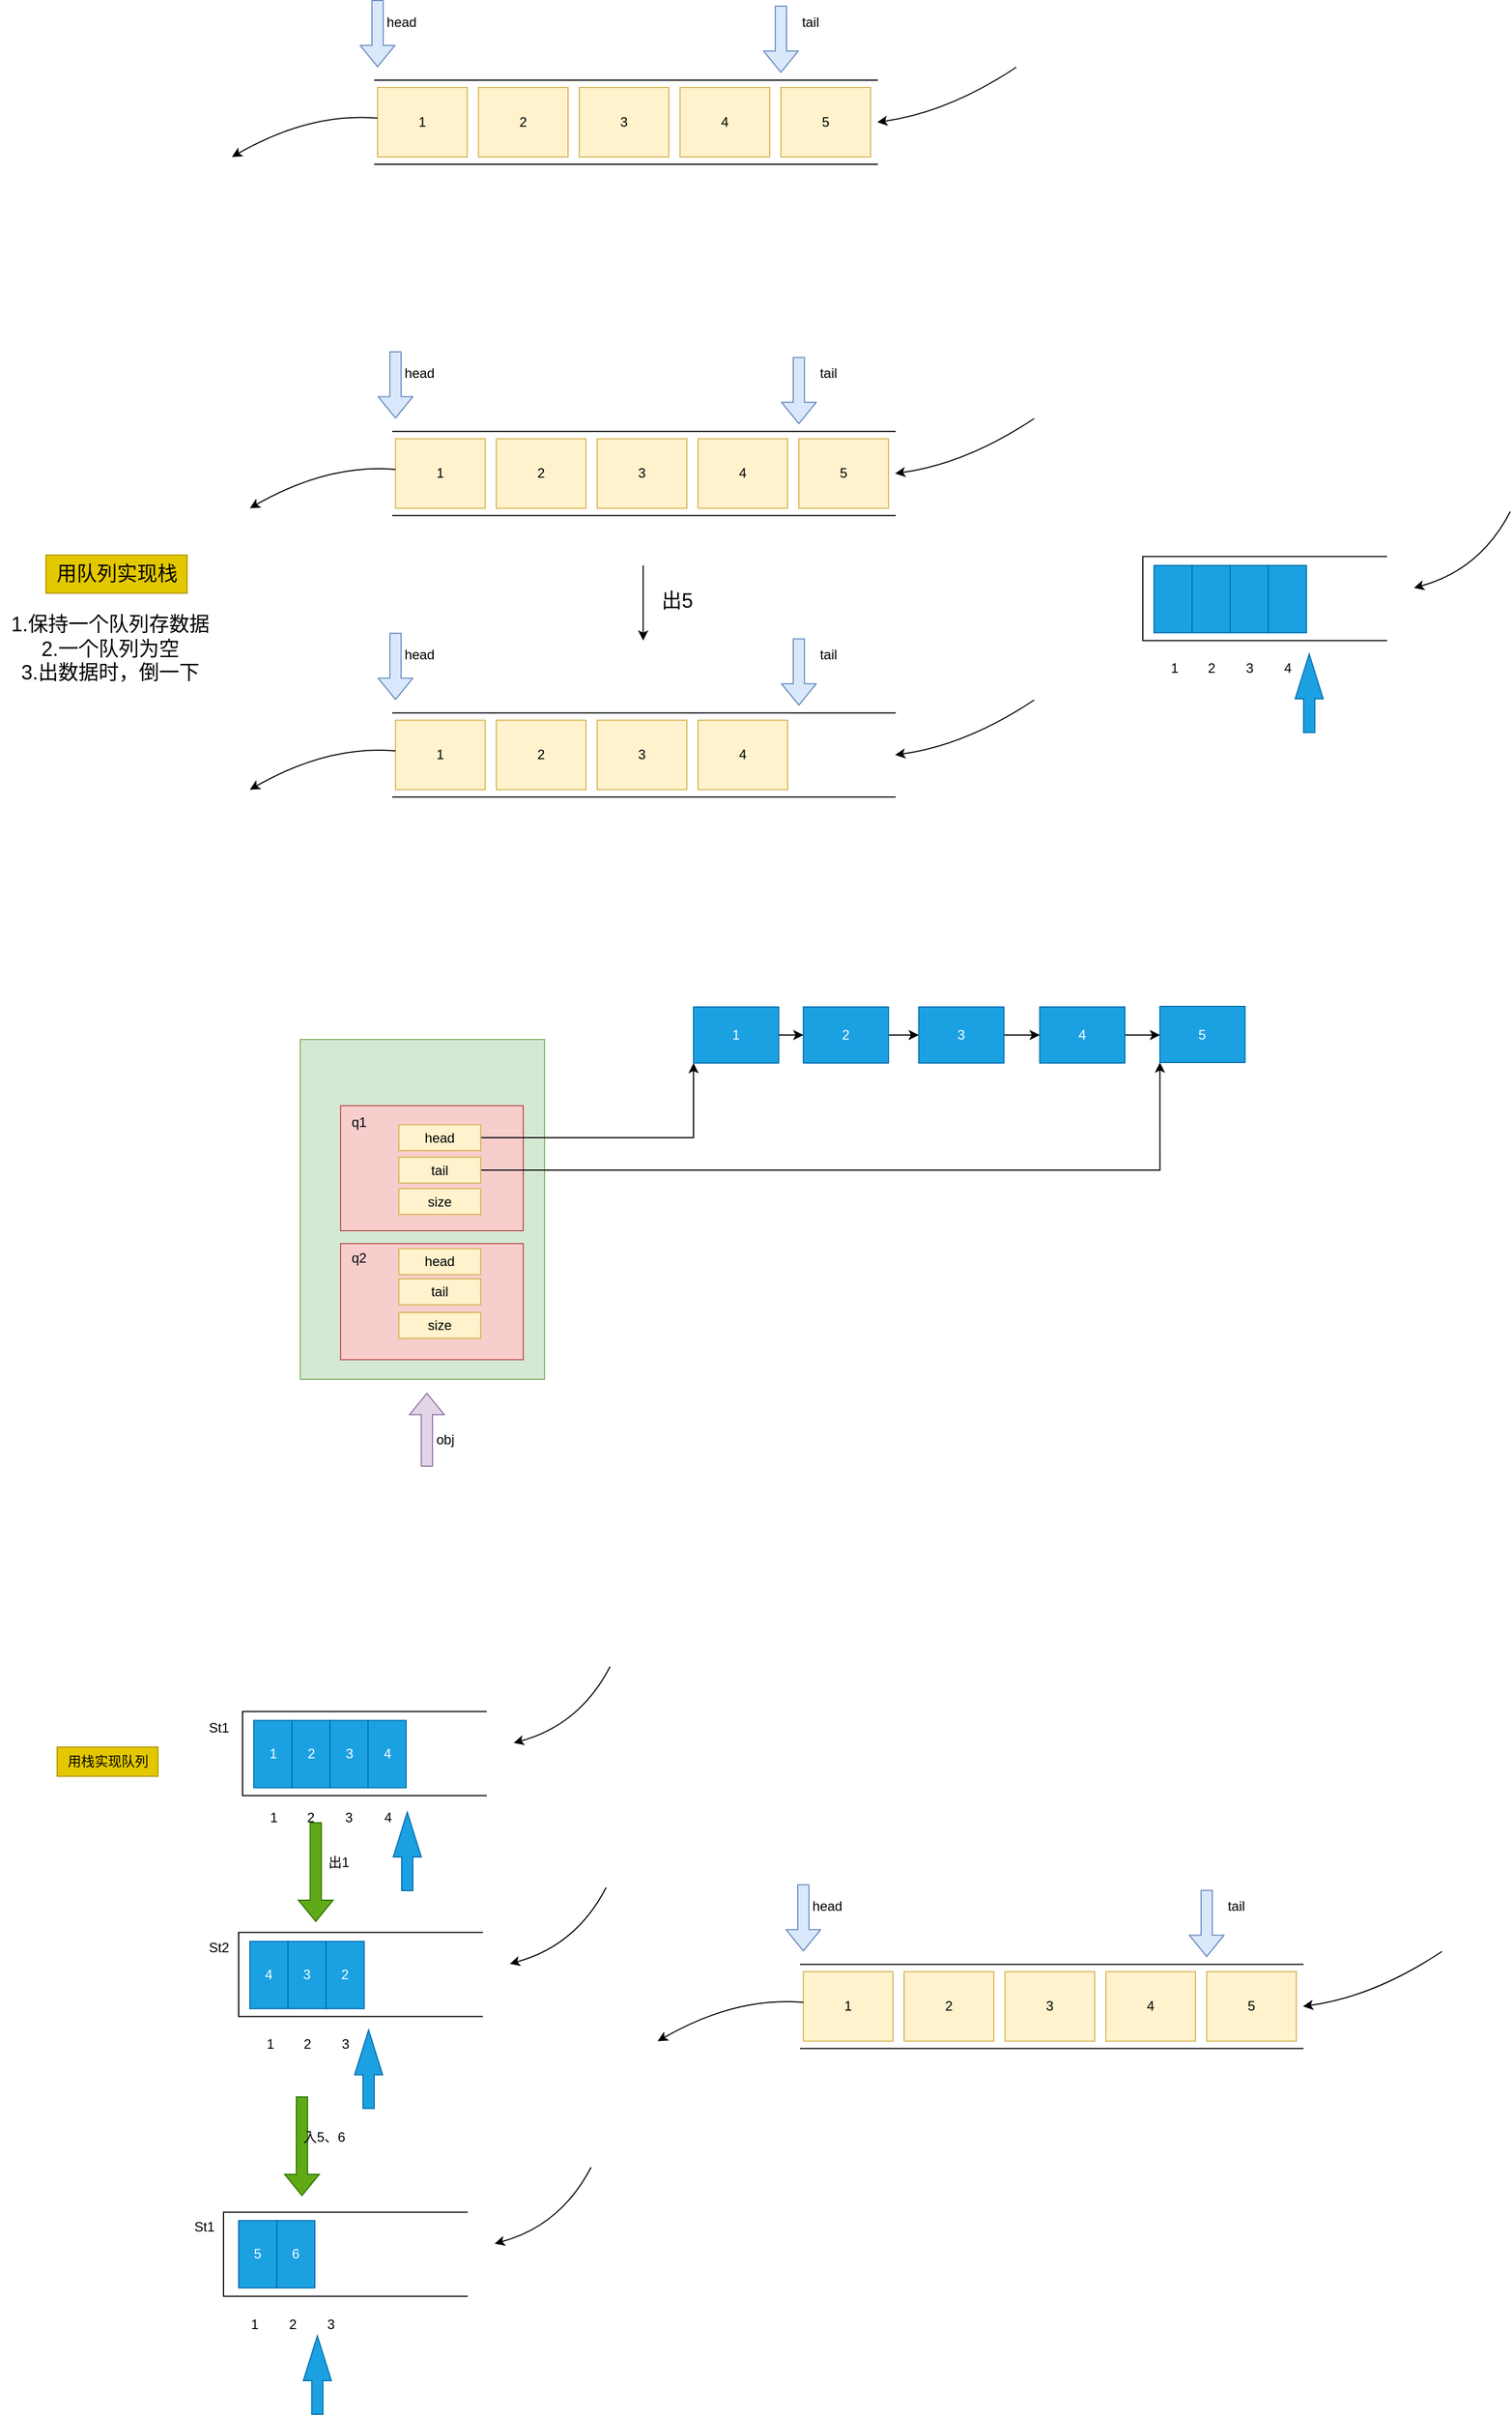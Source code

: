 <mxfile version="20.8.16" type="device"><diagram name="第 1 页" id="k7tfCz669HOQP3L-zfQ9"><mxGraphModel dx="1778" dy="813" grid="0" gridSize="10" guides="1" tooltips="1" connect="1" arrows="1" fold="1" page="0" pageScale="1" pageWidth="827" pageHeight="1169" math="0" shadow="0"><root><mxCell id="0"/><mxCell id="1" parent="0"/><mxCell id="XU89oO-0lHEKI0sncmho-1" value="" style="shape=partialRectangle;whiteSpace=wrap;html=1;bottom=0;top=0;fillColor=none;rotation=90;" parent="1" vertex="1"><mxGeometry x="374.25" y="-45.25" width="75" height="448.5" as="geometry"/></mxCell><mxCell id="XU89oO-0lHEKI0sncmho-3" value="1" style="rounded=0;whiteSpace=wrap;html=1;fillColor=#fff2cc;strokeColor=#d6b656;" parent="1" vertex="1"><mxGeometry x="190" y="148" width="80" height="62" as="geometry"/></mxCell><mxCell id="XU89oO-0lHEKI0sncmho-4" value="2" style="rounded=0;whiteSpace=wrap;html=1;fillColor=#fff2cc;strokeColor=#d6b656;" parent="1" vertex="1"><mxGeometry x="280" y="148" width="80" height="62" as="geometry"/></mxCell><mxCell id="XU89oO-0lHEKI0sncmho-5" value="3" style="rounded=0;whiteSpace=wrap;html=1;fillColor=#fff2cc;strokeColor=#d6b656;" parent="1" vertex="1"><mxGeometry x="370" y="148" width="80" height="62" as="geometry"/></mxCell><mxCell id="XU89oO-0lHEKI0sncmho-6" value="4" style="rounded=0;whiteSpace=wrap;html=1;fillColor=#fff2cc;strokeColor=#d6b656;" parent="1" vertex="1"><mxGeometry x="460" y="148" width="80" height="62" as="geometry"/></mxCell><mxCell id="XU89oO-0lHEKI0sncmho-7" value="5" style="rounded=0;whiteSpace=wrap;html=1;fillColor=#fff2cc;strokeColor=#d6b656;" parent="1" vertex="1"><mxGeometry x="550" y="148" width="80" height="62" as="geometry"/></mxCell><mxCell id="XU89oO-0lHEKI0sncmho-10" value="" style="endArrow=classic;html=1;curved=1;" parent="1" source="XU89oO-0lHEKI0sncmho-3" edge="1"><mxGeometry width="50" height="50" relative="1" as="geometry"><mxPoint x="130" y="190" as="sourcePoint"/><mxPoint x="60" y="210" as="targetPoint"/><Array as="points"><mxPoint x="130" y="170"/></Array></mxGeometry></mxCell><mxCell id="XU89oO-0lHEKI0sncmho-11" value="" style="shape=flexArrow;endArrow=classic;html=1;curved=1;fillColor=#dae8fc;strokeColor=#6c8ebf;" parent="1" edge="1"><mxGeometry width="50" height="50" relative="1" as="geometry"><mxPoint x="190" y="70" as="sourcePoint"/><mxPoint x="190" y="130" as="targetPoint"/></mxGeometry></mxCell><mxCell id="XU89oO-0lHEKI0sncmho-12" value="" style="shape=flexArrow;endArrow=classic;html=1;curved=1;fillColor=#dae8fc;strokeColor=#6c8ebf;" parent="1" edge="1"><mxGeometry width="50" height="50" relative="1" as="geometry"><mxPoint x="550" y="75" as="sourcePoint"/><mxPoint x="550" y="135" as="targetPoint"/></mxGeometry></mxCell><mxCell id="XU89oO-0lHEKI0sncmho-13" value="head" style="text;html=1;align=center;verticalAlign=middle;resizable=0;points=[];autosize=1;strokeColor=none;fillColor=none;" parent="1" vertex="1"><mxGeometry x="188" y="77" width="45" height="26" as="geometry"/></mxCell><mxCell id="XU89oO-0lHEKI0sncmho-14" value="tail" style="text;html=1;align=center;verticalAlign=middle;resizable=0;points=[];autosize=1;strokeColor=none;fillColor=none;" parent="1" vertex="1"><mxGeometry x="559" y="77" width="33" height="26" as="geometry"/></mxCell><mxCell id="XU89oO-0lHEKI0sncmho-16" value="" style="endArrow=classic;html=1;curved=1;entryX=0.5;entryY=0;entryDx=0;entryDy=0;" parent="1" target="XU89oO-0lHEKI0sncmho-1" edge="1"><mxGeometry width="50" height="50" relative="1" as="geometry"><mxPoint x="760" y="130" as="sourcePoint"/><mxPoint x="710" y="170" as="targetPoint"/><Array as="points"><mxPoint x="700" y="170"/></Array></mxGeometry></mxCell><mxCell id="3zBkHkiI-S_Z5nHqrNGC-1" value="用队列实现栈" style="text;html=1;align=center;verticalAlign=middle;resizable=0;points=[];autosize=1;strokeColor=#B09500;fillColor=#e3c800;fontSize=18;fontColor=#000000;" parent="1" vertex="1"><mxGeometry x="-106" y="565" width="126" height="34" as="geometry"/></mxCell><mxCell id="3zBkHkiI-S_Z5nHqrNGC-13" value="" style="shape=partialRectangle;whiteSpace=wrap;html=1;bottom=0;top=0;fillColor=none;rotation=90;" parent="1" vertex="1"><mxGeometry x="390.25" y="519" width="75" height="448.5" as="geometry"/></mxCell><mxCell id="3zBkHkiI-S_Z5nHqrNGC-14" value="1" style="rounded=0;whiteSpace=wrap;html=1;fillColor=#fff2cc;strokeColor=#d6b656;" parent="1" vertex="1"><mxGeometry x="206" y="712.25" width="80" height="62" as="geometry"/></mxCell><mxCell id="3zBkHkiI-S_Z5nHqrNGC-15" value="2" style="rounded=0;whiteSpace=wrap;html=1;fillColor=#fff2cc;strokeColor=#d6b656;" parent="1" vertex="1"><mxGeometry x="296" y="712.25" width="80" height="62" as="geometry"/></mxCell><mxCell id="3zBkHkiI-S_Z5nHqrNGC-16" value="3" style="rounded=0;whiteSpace=wrap;html=1;fillColor=#fff2cc;strokeColor=#d6b656;" parent="1" vertex="1"><mxGeometry x="386" y="712.25" width="80" height="62" as="geometry"/></mxCell><mxCell id="3zBkHkiI-S_Z5nHqrNGC-17" value="4" style="rounded=0;whiteSpace=wrap;html=1;fillColor=#fff2cc;strokeColor=#d6b656;" parent="1" vertex="1"><mxGeometry x="476" y="712.25" width="80" height="62" as="geometry"/></mxCell><mxCell id="3zBkHkiI-S_Z5nHqrNGC-19" value="" style="endArrow=classic;html=1;curved=1;" parent="1" source="3zBkHkiI-S_Z5nHqrNGC-14" edge="1"><mxGeometry width="50" height="50" relative="1" as="geometry"><mxPoint x="146" y="754.25" as="sourcePoint"/><mxPoint x="76" y="774.25" as="targetPoint"/><Array as="points"><mxPoint x="146" y="734.25"/></Array></mxGeometry></mxCell><mxCell id="3zBkHkiI-S_Z5nHqrNGC-20" value="" style="shape=flexArrow;endArrow=classic;html=1;curved=1;fillColor=#dae8fc;strokeColor=#6c8ebf;" parent="1" edge="1"><mxGeometry width="50" height="50" relative="1" as="geometry"><mxPoint x="206" y="634.25" as="sourcePoint"/><mxPoint x="206" y="694.25" as="targetPoint"/></mxGeometry></mxCell><mxCell id="3zBkHkiI-S_Z5nHqrNGC-21" value="" style="shape=flexArrow;endArrow=classic;html=1;curved=1;fillColor=#dae8fc;strokeColor=#6c8ebf;" parent="1" edge="1"><mxGeometry width="50" height="50" relative="1" as="geometry"><mxPoint x="566" y="639.25" as="sourcePoint"/><mxPoint x="566" y="699.25" as="targetPoint"/></mxGeometry></mxCell><mxCell id="3zBkHkiI-S_Z5nHqrNGC-22" value="head" style="text;html=1;align=center;verticalAlign=middle;resizable=0;points=[];autosize=1;strokeColor=none;fillColor=none;" parent="1" vertex="1"><mxGeometry x="204" y="641.25" width="45" height="26" as="geometry"/></mxCell><mxCell id="3zBkHkiI-S_Z5nHqrNGC-23" value="tail" style="text;html=1;align=center;verticalAlign=middle;resizable=0;points=[];autosize=1;strokeColor=none;fillColor=none;" parent="1" vertex="1"><mxGeometry x="575" y="641.25" width="33" height="26" as="geometry"/></mxCell><mxCell id="3zBkHkiI-S_Z5nHqrNGC-24" value="" style="endArrow=classic;html=1;curved=1;entryX=0.5;entryY=0;entryDx=0;entryDy=0;" parent="1" target="3zBkHkiI-S_Z5nHqrNGC-13" edge="1"><mxGeometry width="50" height="50" relative="1" as="geometry"><mxPoint x="776" y="694.25" as="sourcePoint"/><mxPoint x="726" y="734.25" as="targetPoint"/><Array as="points"><mxPoint x="716" y="734.25"/></Array></mxGeometry></mxCell><mxCell id="3zBkHkiI-S_Z5nHqrNGC-25" value="" style="shape=partialRectangle;whiteSpace=wrap;html=1;bottom=0;top=0;fillColor=none;rotation=90;" parent="1" vertex="1"><mxGeometry x="390.25" y="268" width="75" height="448.5" as="geometry"/></mxCell><mxCell id="3zBkHkiI-S_Z5nHqrNGC-26" value="1" style="rounded=0;whiteSpace=wrap;html=1;fillColor=#fff2cc;strokeColor=#d6b656;" parent="1" vertex="1"><mxGeometry x="206" y="461.25" width="80" height="62" as="geometry"/></mxCell><mxCell id="3zBkHkiI-S_Z5nHqrNGC-27" value="2" style="rounded=0;whiteSpace=wrap;html=1;fillColor=#fff2cc;strokeColor=#d6b656;" parent="1" vertex="1"><mxGeometry x="296" y="461.25" width="80" height="62" as="geometry"/></mxCell><mxCell id="3zBkHkiI-S_Z5nHqrNGC-28" value="3" style="rounded=0;whiteSpace=wrap;html=1;fillColor=#fff2cc;strokeColor=#d6b656;" parent="1" vertex="1"><mxGeometry x="386" y="461.25" width="80" height="62" as="geometry"/></mxCell><mxCell id="3zBkHkiI-S_Z5nHqrNGC-29" value="4" style="rounded=0;whiteSpace=wrap;html=1;fillColor=#fff2cc;strokeColor=#d6b656;" parent="1" vertex="1"><mxGeometry x="476" y="461.25" width="80" height="62" as="geometry"/></mxCell><mxCell id="3zBkHkiI-S_Z5nHqrNGC-30" value="5" style="rounded=0;whiteSpace=wrap;html=1;fillColor=#fff2cc;strokeColor=#d6b656;" parent="1" vertex="1"><mxGeometry x="566" y="461.25" width="80" height="62" as="geometry"/></mxCell><mxCell id="3zBkHkiI-S_Z5nHqrNGC-31" value="" style="endArrow=classic;html=1;curved=1;" parent="1" source="3zBkHkiI-S_Z5nHqrNGC-26" edge="1"><mxGeometry width="50" height="50" relative="1" as="geometry"><mxPoint x="146" y="503.25" as="sourcePoint"/><mxPoint x="76" y="523.25" as="targetPoint"/><Array as="points"><mxPoint x="146" y="483.25"/></Array></mxGeometry></mxCell><mxCell id="3zBkHkiI-S_Z5nHqrNGC-32" value="" style="shape=flexArrow;endArrow=classic;html=1;curved=1;fillColor=#dae8fc;strokeColor=#6c8ebf;" parent="1" edge="1"><mxGeometry width="50" height="50" relative="1" as="geometry"><mxPoint x="206" y="383.25" as="sourcePoint"/><mxPoint x="206" y="443.25" as="targetPoint"/></mxGeometry></mxCell><mxCell id="3zBkHkiI-S_Z5nHqrNGC-33" value="" style="shape=flexArrow;endArrow=classic;html=1;curved=1;fillColor=#dae8fc;strokeColor=#6c8ebf;" parent="1" edge="1"><mxGeometry width="50" height="50" relative="1" as="geometry"><mxPoint x="566" y="388.25" as="sourcePoint"/><mxPoint x="566" y="448.25" as="targetPoint"/></mxGeometry></mxCell><mxCell id="3zBkHkiI-S_Z5nHqrNGC-34" value="head" style="text;html=1;align=center;verticalAlign=middle;resizable=0;points=[];autosize=1;strokeColor=none;fillColor=none;" parent="1" vertex="1"><mxGeometry x="204" y="390.25" width="45" height="26" as="geometry"/></mxCell><mxCell id="3zBkHkiI-S_Z5nHqrNGC-35" value="tail" style="text;html=1;align=center;verticalAlign=middle;resizable=0;points=[];autosize=1;strokeColor=none;fillColor=none;" parent="1" vertex="1"><mxGeometry x="575" y="390.25" width="33" height="26" as="geometry"/></mxCell><mxCell id="3zBkHkiI-S_Z5nHqrNGC-36" value="" style="endArrow=classic;html=1;curved=1;entryX=0.5;entryY=0;entryDx=0;entryDy=0;" parent="1" target="3zBkHkiI-S_Z5nHqrNGC-25" edge="1"><mxGeometry width="50" height="50" relative="1" as="geometry"><mxPoint x="776" y="443.25" as="sourcePoint"/><mxPoint x="726" y="483.25" as="targetPoint"/><Array as="points"><mxPoint x="716" y="483.25"/></Array></mxGeometry></mxCell><mxCell id="3zBkHkiI-S_Z5nHqrNGC-37" value="" style="shape=partialRectangle;whiteSpace=wrap;html=1;bottom=1;right=1;left=1;top=0;fillColor=none;routingCenterX=-0.5;rotation=90;" parent="1" vertex="1"><mxGeometry x="944.25" y="495" width="75" height="217.5" as="geometry"/></mxCell><mxCell id="3zBkHkiI-S_Z5nHqrNGC-38" value="" style="rounded=0;whiteSpace=wrap;html=1;fillColor=#1ba1e2;fontColor=#ffffff;strokeColor=#006EAF;" parent="1" vertex="1"><mxGeometry x="883" y="574.25" width="34" height="60" as="geometry"/></mxCell><mxCell id="3zBkHkiI-S_Z5nHqrNGC-39" value="1" style="text;html=1;align=center;verticalAlign=middle;resizable=0;points=[];autosize=1;strokeColor=none;fillColor=none;" parent="1" vertex="1"><mxGeometry x="888.25" y="653.25" width="25" height="26" as="geometry"/></mxCell><mxCell id="3zBkHkiI-S_Z5nHqrNGC-40" value="2" style="text;html=1;align=center;verticalAlign=middle;resizable=0;points=[];autosize=1;strokeColor=none;fillColor=none;" parent="1" vertex="1"><mxGeometry x="921.5" y="653.25" width="25" height="26" as="geometry"/></mxCell><mxCell id="3zBkHkiI-S_Z5nHqrNGC-41" value="3" style="text;html=1;align=center;verticalAlign=middle;resizable=0;points=[];autosize=1;strokeColor=none;fillColor=none;" parent="1" vertex="1"><mxGeometry x="955.5" y="653.25" width="25" height="26" as="geometry"/></mxCell><mxCell id="3zBkHkiI-S_Z5nHqrNGC-42" value="4" style="text;html=1;align=center;verticalAlign=middle;resizable=0;points=[];autosize=1;strokeColor=none;fillColor=none;" parent="1" vertex="1"><mxGeometry x="989.5" y="653.25" width="25" height="26" as="geometry"/></mxCell><mxCell id="3zBkHkiI-S_Z5nHqrNGC-43" value="" style="html=1;shadow=0;dashed=0;align=center;verticalAlign=middle;shape=mxgraph.arrows2.arrow;dy=0.6;dx=40;direction=north;notch=0;fillColor=#1ba1e2;fontColor=#ffffff;strokeColor=#006EAF;" parent="1" vertex="1"><mxGeometry x="1009" y="653.25" width="25" height="70" as="geometry"/></mxCell><mxCell id="3zBkHkiI-S_Z5nHqrNGC-44" value="" style="endArrow=classic;html=1;curved=1;rounded=0;" parent="1" edge="1"><mxGeometry width="50" height="50" relative="1" as="geometry"><mxPoint x="1201" y="526.25" as="sourcePoint"/><mxPoint x="1115" y="594.25" as="targetPoint"/><Array as="points"><mxPoint x="1174" y="578.25"/></Array></mxGeometry></mxCell><mxCell id="3zBkHkiI-S_Z5nHqrNGC-45" value="" style="rounded=0;whiteSpace=wrap;html=1;fillColor=#1ba1e2;fontColor=#ffffff;strokeColor=#006EAF;" parent="1" vertex="1"><mxGeometry x="917" y="574.25" width="34" height="60" as="geometry"/></mxCell><mxCell id="3zBkHkiI-S_Z5nHqrNGC-46" value="" style="rounded=0;whiteSpace=wrap;html=1;fillColor=#1ba1e2;fontColor=#ffffff;strokeColor=#006EAF;" parent="1" vertex="1"><mxGeometry x="951" y="574.25" width="34" height="60" as="geometry"/></mxCell><mxCell id="3zBkHkiI-S_Z5nHqrNGC-47" value="" style="rounded=0;whiteSpace=wrap;html=1;fillColor=#1ba1e2;fontColor=#ffffff;strokeColor=#006EAF;" parent="1" vertex="1"><mxGeometry x="985" y="574.25" width="34" height="60" as="geometry"/></mxCell><mxCell id="3zBkHkiI-S_Z5nHqrNGC-48" value="" style="endArrow=classic;html=1;rounded=0;fontSize=18;" parent="1" edge="1"><mxGeometry width="50" height="50" relative="1" as="geometry"><mxPoint x="427.04" y="574.25" as="sourcePoint"/><mxPoint x="427.04" y="641.25" as="targetPoint"/></mxGeometry></mxCell><mxCell id="3zBkHkiI-S_Z5nHqrNGC-49" value="出5" style="text;html=1;align=center;verticalAlign=middle;resizable=0;points=[];autosize=1;strokeColor=none;fillColor=none;fontSize=18;" parent="1" vertex="1"><mxGeometry x="434" y="589" width="46" height="34" as="geometry"/></mxCell><mxCell id="3zBkHkiI-S_Z5nHqrNGC-50" value="1.保持一个队列存数据&lt;br&gt;2.一个队列为空&lt;br&gt;3.出数据时，倒一下" style="text;html=1;align=center;verticalAlign=middle;resizable=0;points=[];autosize=1;strokeColor=none;fillColor=none;fontSize=18;" parent="1" vertex="1"><mxGeometry x="-147" y="610" width="195" height="77" as="geometry"/></mxCell><mxCell id="ZPWkupS-Ux28dW4PtsAX-1" value="" style="rounded=0;whiteSpace=wrap;html=1;fillColor=#d5e8d4;strokeColor=#82b366;" vertex="1" parent="1"><mxGeometry x="121" y="997" width="218" height="303" as="geometry"/></mxCell><mxCell id="ZPWkupS-Ux28dW4PtsAX-2" value="" style="rounded=0;whiteSpace=wrap;html=1;fillColor=#f8cecc;strokeColor=#b85450;" vertex="1" parent="1"><mxGeometry x="157" y="1056" width="163" height="111.5" as="geometry"/></mxCell><mxCell id="ZPWkupS-Ux28dW4PtsAX-22" style="edgeStyle=orthogonalEdgeStyle;rounded=0;orthogonalLoop=1;jettySize=auto;html=1;exitX=1;exitY=0.5;exitDx=0;exitDy=0;entryX=0;entryY=1;entryDx=0;entryDy=0;" edge="1" parent="1" source="ZPWkupS-Ux28dW4PtsAX-5" target="ZPWkupS-Ux28dW4PtsAX-13"><mxGeometry relative="1" as="geometry"/></mxCell><mxCell id="ZPWkupS-Ux28dW4PtsAX-5" value="head" style="rounded=0;whiteSpace=wrap;html=1;fillColor=#fff2cc;strokeColor=#d6b656;" vertex="1" parent="1"><mxGeometry x="209" y="1073" width="73" height="23" as="geometry"/></mxCell><mxCell id="ZPWkupS-Ux28dW4PtsAX-24" style="edgeStyle=orthogonalEdgeStyle;rounded=0;orthogonalLoop=1;jettySize=auto;html=1;exitX=1;exitY=0.5;exitDx=0;exitDy=0;entryX=0;entryY=1;entryDx=0;entryDy=0;" edge="1" parent="1" source="ZPWkupS-Ux28dW4PtsAX-6" target="ZPWkupS-Ux28dW4PtsAX-18"><mxGeometry relative="1" as="geometry"/></mxCell><mxCell id="ZPWkupS-Ux28dW4PtsAX-6" value="tail" style="rounded=0;whiteSpace=wrap;html=1;fillColor=#fff2cc;strokeColor=#d6b656;" vertex="1" parent="1"><mxGeometry x="209" y="1102" width="73" height="23" as="geometry"/></mxCell><mxCell id="ZPWkupS-Ux28dW4PtsAX-7" value="size" style="rounded=0;whiteSpace=wrap;html=1;fillColor=#fff2cc;strokeColor=#d6b656;" vertex="1" parent="1"><mxGeometry x="209" y="1130" width="73" height="23" as="geometry"/></mxCell><mxCell id="ZPWkupS-Ux28dW4PtsAX-9" value="" style="rounded=0;whiteSpace=wrap;html=1;fillColor=#f8cecc;strokeColor=#b85450;" vertex="1" parent="1"><mxGeometry x="157" y="1179" width="163" height="103.5" as="geometry"/></mxCell><mxCell id="ZPWkupS-Ux28dW4PtsAX-10" value="head" style="rounded=0;whiteSpace=wrap;html=1;fillColor=#fff2cc;strokeColor=#d6b656;" vertex="1" parent="1"><mxGeometry x="209" y="1183.5" width="73" height="23" as="geometry"/></mxCell><mxCell id="ZPWkupS-Ux28dW4PtsAX-11" value="tail" style="rounded=0;whiteSpace=wrap;html=1;fillColor=#fff2cc;strokeColor=#d6b656;" vertex="1" parent="1"><mxGeometry x="209" y="1210.5" width="73" height="23" as="geometry"/></mxCell><mxCell id="ZPWkupS-Ux28dW4PtsAX-12" value="size" style="rounded=0;whiteSpace=wrap;html=1;fillColor=#fff2cc;strokeColor=#d6b656;" vertex="1" parent="1"><mxGeometry x="209" y="1240.5" width="73" height="23" as="geometry"/></mxCell><mxCell id="ZPWkupS-Ux28dW4PtsAX-30" style="edgeStyle=orthogonalEdgeStyle;rounded=0;orthogonalLoop=1;jettySize=auto;html=1;exitX=1;exitY=0.5;exitDx=0;exitDy=0;" edge="1" parent="1" source="ZPWkupS-Ux28dW4PtsAX-13" target="ZPWkupS-Ux28dW4PtsAX-21"><mxGeometry relative="1" as="geometry"/></mxCell><mxCell id="ZPWkupS-Ux28dW4PtsAX-13" value="1" style="rounded=0;whiteSpace=wrap;html=1;fillColor=#1ba1e2;fontColor=#ffffff;strokeColor=#006EAF;" vertex="1" parent="1"><mxGeometry x="472" y="968" width="76" height="50" as="geometry"/></mxCell><mxCell id="ZPWkupS-Ux28dW4PtsAX-18" value="5" style="rounded=0;whiteSpace=wrap;html=1;fillColor=#1ba1e2;fontColor=#ffffff;strokeColor=#006EAF;" vertex="1" parent="1"><mxGeometry x="888.25" y="967.5" width="76" height="50" as="geometry"/></mxCell><mxCell id="ZPWkupS-Ux28dW4PtsAX-33" style="edgeStyle=orthogonalEdgeStyle;rounded=0;orthogonalLoop=1;jettySize=auto;html=1;exitX=1;exitY=0.5;exitDx=0;exitDy=0;entryX=0;entryY=0.5;entryDx=0;entryDy=0;" edge="1" parent="1" source="ZPWkupS-Ux28dW4PtsAX-19" target="ZPWkupS-Ux28dW4PtsAX-18"><mxGeometry relative="1" as="geometry"/></mxCell><mxCell id="ZPWkupS-Ux28dW4PtsAX-19" value="4" style="rounded=0;whiteSpace=wrap;html=1;fillColor=#1ba1e2;fontColor=#ffffff;strokeColor=#006EAF;" vertex="1" parent="1"><mxGeometry x="781" y="968" width="76" height="50" as="geometry"/></mxCell><mxCell id="ZPWkupS-Ux28dW4PtsAX-32" style="edgeStyle=orthogonalEdgeStyle;rounded=0;orthogonalLoop=1;jettySize=auto;html=1;exitX=1;exitY=0.5;exitDx=0;exitDy=0;entryX=0;entryY=0.5;entryDx=0;entryDy=0;" edge="1" parent="1" source="ZPWkupS-Ux28dW4PtsAX-20" target="ZPWkupS-Ux28dW4PtsAX-19"><mxGeometry relative="1" as="geometry"/></mxCell><mxCell id="ZPWkupS-Ux28dW4PtsAX-20" value="3" style="rounded=0;whiteSpace=wrap;html=1;fillColor=#1ba1e2;fontColor=#ffffff;strokeColor=#006EAF;" vertex="1" parent="1"><mxGeometry x="673" y="968" width="76" height="50" as="geometry"/></mxCell><mxCell id="ZPWkupS-Ux28dW4PtsAX-31" style="edgeStyle=orthogonalEdgeStyle;rounded=0;orthogonalLoop=1;jettySize=auto;html=1;exitX=1;exitY=0.5;exitDx=0;exitDy=0;entryX=0;entryY=0.5;entryDx=0;entryDy=0;" edge="1" parent="1" source="ZPWkupS-Ux28dW4PtsAX-21" target="ZPWkupS-Ux28dW4PtsAX-20"><mxGeometry relative="1" as="geometry"/></mxCell><mxCell id="ZPWkupS-Ux28dW4PtsAX-21" value="2" style="rounded=0;whiteSpace=wrap;html=1;fillColor=#1ba1e2;fontColor=#ffffff;strokeColor=#006EAF;" vertex="1" parent="1"><mxGeometry x="570" y="968" width="76" height="50" as="geometry"/></mxCell><mxCell id="ZPWkupS-Ux28dW4PtsAX-25" value="" style="shape=flexArrow;endArrow=classic;html=1;rounded=0;fillColor=#e1d5e7;strokeColor=#9673a6;" edge="1" parent="1"><mxGeometry width="50" height="50" relative="1" as="geometry"><mxPoint x="234" y="1378" as="sourcePoint"/><mxPoint x="234" y="1312" as="targetPoint"/></mxGeometry></mxCell><mxCell id="ZPWkupS-Ux28dW4PtsAX-26" value="obj" style="text;html=1;align=center;verticalAlign=middle;resizable=0;points=[];autosize=1;strokeColor=none;fillColor=none;" vertex="1" parent="1"><mxGeometry x="233" y="1341" width="34" height="26" as="geometry"/></mxCell><mxCell id="ZPWkupS-Ux28dW4PtsAX-28" value="q1" style="text;html=1;align=center;verticalAlign=middle;resizable=0;points=[];autosize=1;strokeColor=none;fillColor=none;" vertex="1" parent="1"><mxGeometry x="157" y="1058" width="31" height="26" as="geometry"/></mxCell><mxCell id="ZPWkupS-Ux28dW4PtsAX-29" value="q2" style="text;html=1;align=center;verticalAlign=middle;resizable=0;points=[];autosize=1;strokeColor=none;fillColor=none;" vertex="1" parent="1"><mxGeometry x="157" y="1179" width="31" height="26" as="geometry"/></mxCell><mxCell id="ZPWkupS-Ux28dW4PtsAX-34" value="用栈实现队列" style="text;html=1;align=center;verticalAlign=middle;resizable=0;points=[];autosize=1;strokeColor=#B09500;fillColor=#e3c800;fontColor=#000000;" vertex="1" parent="1"><mxGeometry x="-96" y="1628" width="90" height="26" as="geometry"/></mxCell><mxCell id="ZPWkupS-Ux28dW4PtsAX-35" value="" style="shape=partialRectangle;whiteSpace=wrap;html=1;bottom=1;right=1;left=1;top=0;fillColor=none;routingCenterX=-0.5;rotation=90;" vertex="1" parent="1"><mxGeometry x="140.75" y="1525" width="75" height="217.5" as="geometry"/></mxCell><mxCell id="ZPWkupS-Ux28dW4PtsAX-36" value="1" style="rounded=0;whiteSpace=wrap;html=1;fillColor=#1ba1e2;fontColor=#ffffff;strokeColor=#006EAF;" vertex="1" parent="1"><mxGeometry x="79.5" y="1604.25" width="34" height="60" as="geometry"/></mxCell><mxCell id="ZPWkupS-Ux28dW4PtsAX-41" value="" style="html=1;shadow=0;dashed=0;align=center;verticalAlign=middle;shape=mxgraph.arrows2.arrow;dy=0.6;dx=40;direction=north;notch=0;fillColor=#1ba1e2;fontColor=#ffffff;strokeColor=#006EAF;" vertex="1" parent="1"><mxGeometry x="204" y="1686" width="25" height="70" as="geometry"/></mxCell><mxCell id="ZPWkupS-Ux28dW4PtsAX-42" value="" style="endArrow=classic;html=1;curved=1;rounded=0;" edge="1" parent="1"><mxGeometry width="50" height="50" relative="1" as="geometry"><mxPoint x="397.5" y="1556.25" as="sourcePoint"/><mxPoint x="311.5" y="1624.25" as="targetPoint"/><Array as="points"><mxPoint x="370.5" y="1608.25"/></Array></mxGeometry></mxCell><mxCell id="ZPWkupS-Ux28dW4PtsAX-43" value="2" style="rounded=0;whiteSpace=wrap;html=1;fillColor=#1ba1e2;fontColor=#ffffff;strokeColor=#006EAF;" vertex="1" parent="1"><mxGeometry x="113.5" y="1604.25" width="34" height="60" as="geometry"/></mxCell><mxCell id="ZPWkupS-Ux28dW4PtsAX-44" value="3" style="rounded=0;whiteSpace=wrap;html=1;fillColor=#1ba1e2;fontColor=#ffffff;strokeColor=#006EAF;" vertex="1" parent="1"><mxGeometry x="147.5" y="1604.25" width="34" height="60" as="geometry"/></mxCell><mxCell id="ZPWkupS-Ux28dW4PtsAX-45" value="4" style="rounded=0;whiteSpace=wrap;html=1;fillColor=#1ba1e2;fontColor=#ffffff;strokeColor=#006EAF;" vertex="1" parent="1"><mxGeometry x="181.5" y="1604.25" width="34" height="60" as="geometry"/></mxCell><mxCell id="ZPWkupS-Ux28dW4PtsAX-46" value="" style="shape=partialRectangle;whiteSpace=wrap;html=1;bottom=0;top=0;fillColor=none;rotation=90;" vertex="1" parent="1"><mxGeometry x="754.25" y="1635" width="75" height="448.5" as="geometry"/></mxCell><mxCell id="ZPWkupS-Ux28dW4PtsAX-47" value="1" style="rounded=0;whiteSpace=wrap;html=1;fillColor=#fff2cc;strokeColor=#d6b656;" vertex="1" parent="1"><mxGeometry x="570" y="1828.25" width="80" height="62" as="geometry"/></mxCell><mxCell id="ZPWkupS-Ux28dW4PtsAX-48" value="2" style="rounded=0;whiteSpace=wrap;html=1;fillColor=#fff2cc;strokeColor=#d6b656;" vertex="1" parent="1"><mxGeometry x="660" y="1828.25" width="80" height="62" as="geometry"/></mxCell><mxCell id="ZPWkupS-Ux28dW4PtsAX-49" value="3" style="rounded=0;whiteSpace=wrap;html=1;fillColor=#fff2cc;strokeColor=#d6b656;" vertex="1" parent="1"><mxGeometry x="750" y="1828.25" width="80" height="62" as="geometry"/></mxCell><mxCell id="ZPWkupS-Ux28dW4PtsAX-50" value="4" style="rounded=0;whiteSpace=wrap;html=1;fillColor=#fff2cc;strokeColor=#d6b656;" vertex="1" parent="1"><mxGeometry x="840" y="1828.25" width="80" height="62" as="geometry"/></mxCell><mxCell id="ZPWkupS-Ux28dW4PtsAX-51" value="5" style="rounded=0;whiteSpace=wrap;html=1;fillColor=#fff2cc;strokeColor=#d6b656;" vertex="1" parent="1"><mxGeometry x="930" y="1828.25" width="80" height="62" as="geometry"/></mxCell><mxCell id="ZPWkupS-Ux28dW4PtsAX-52" value="" style="endArrow=classic;html=1;curved=1;" edge="1" parent="1" source="ZPWkupS-Ux28dW4PtsAX-47"><mxGeometry width="50" height="50" relative="1" as="geometry"><mxPoint x="510" y="1870.25" as="sourcePoint"/><mxPoint x="440" y="1890.25" as="targetPoint"/><Array as="points"><mxPoint x="510" y="1850.25"/></Array></mxGeometry></mxCell><mxCell id="ZPWkupS-Ux28dW4PtsAX-53" value="" style="shape=flexArrow;endArrow=classic;html=1;curved=1;fillColor=#dae8fc;strokeColor=#6c8ebf;" edge="1" parent="1"><mxGeometry width="50" height="50" relative="1" as="geometry"><mxPoint x="570" y="1750.25" as="sourcePoint"/><mxPoint x="570" y="1810.25" as="targetPoint"/></mxGeometry></mxCell><mxCell id="ZPWkupS-Ux28dW4PtsAX-54" value="" style="shape=flexArrow;endArrow=classic;html=1;curved=1;fillColor=#dae8fc;strokeColor=#6c8ebf;" edge="1" parent="1"><mxGeometry width="50" height="50" relative="1" as="geometry"><mxPoint x="930" y="1755.25" as="sourcePoint"/><mxPoint x="930" y="1815.25" as="targetPoint"/></mxGeometry></mxCell><mxCell id="ZPWkupS-Ux28dW4PtsAX-55" value="head" style="text;html=1;align=center;verticalAlign=middle;resizable=0;points=[];autosize=1;strokeColor=none;fillColor=none;" vertex="1" parent="1"><mxGeometry x="568" y="1757.25" width="45" height="26" as="geometry"/></mxCell><mxCell id="ZPWkupS-Ux28dW4PtsAX-56" value="tail" style="text;html=1;align=center;verticalAlign=middle;resizable=0;points=[];autosize=1;strokeColor=none;fillColor=none;" vertex="1" parent="1"><mxGeometry x="939" y="1757.25" width="33" height="26" as="geometry"/></mxCell><mxCell id="ZPWkupS-Ux28dW4PtsAX-57" value="" style="endArrow=classic;html=1;curved=1;entryX=0.5;entryY=0;entryDx=0;entryDy=0;" edge="1" parent="1" target="ZPWkupS-Ux28dW4PtsAX-46"><mxGeometry width="50" height="50" relative="1" as="geometry"><mxPoint x="1140" y="1810.25" as="sourcePoint"/><mxPoint x="1090" y="1850.25" as="targetPoint"/><Array as="points"><mxPoint x="1080" y="1850.25"/></Array></mxGeometry></mxCell><mxCell id="ZPWkupS-Ux28dW4PtsAX-58" value="" style="shape=partialRectangle;whiteSpace=wrap;html=1;bottom=1;right=1;left=1;top=0;fillColor=none;routingCenterX=-0.5;rotation=90;" vertex="1" parent="1"><mxGeometry x="137.25" y="1722" width="75" height="217.5" as="geometry"/></mxCell><mxCell id="ZPWkupS-Ux28dW4PtsAX-59" value="4" style="rounded=0;whiteSpace=wrap;html=1;fillColor=#1ba1e2;fontColor=#ffffff;strokeColor=#006EAF;" vertex="1" parent="1"><mxGeometry x="76" y="1801.25" width="34" height="60" as="geometry"/></mxCell><mxCell id="ZPWkupS-Ux28dW4PtsAX-60" value="1" style="text;html=1;align=center;verticalAlign=middle;resizable=0;points=[];autosize=1;strokeColor=none;fillColor=none;" vertex="1" parent="1"><mxGeometry x="81.25" y="1880.25" width="25" height="26" as="geometry"/></mxCell><mxCell id="ZPWkupS-Ux28dW4PtsAX-61" value="2" style="text;html=1;align=center;verticalAlign=middle;resizable=0;points=[];autosize=1;strokeColor=none;fillColor=none;" vertex="1" parent="1"><mxGeometry x="114.5" y="1880.25" width="25" height="26" as="geometry"/></mxCell><mxCell id="ZPWkupS-Ux28dW4PtsAX-62" value="3" style="text;html=1;align=center;verticalAlign=middle;resizable=0;points=[];autosize=1;strokeColor=none;fillColor=none;" vertex="1" parent="1"><mxGeometry x="148.5" y="1880.25" width="25" height="26" as="geometry"/></mxCell><mxCell id="ZPWkupS-Ux28dW4PtsAX-64" value="" style="html=1;shadow=0;dashed=0;align=center;verticalAlign=middle;shape=mxgraph.arrows2.arrow;dy=0.6;dx=40;direction=north;notch=0;fillColor=#1ba1e2;fontColor=#ffffff;strokeColor=#006EAF;" vertex="1" parent="1"><mxGeometry x="169.5" y="1880.25" width="25" height="70" as="geometry"/></mxCell><mxCell id="ZPWkupS-Ux28dW4PtsAX-65" value="" style="endArrow=classic;html=1;curved=1;rounded=0;" edge="1" parent="1"><mxGeometry width="50" height="50" relative="1" as="geometry"><mxPoint x="394" y="1753.25" as="sourcePoint"/><mxPoint x="308" y="1821.25" as="targetPoint"/><Array as="points"><mxPoint x="367" y="1805.25"/></Array></mxGeometry></mxCell><mxCell id="ZPWkupS-Ux28dW4PtsAX-66" value="3" style="rounded=0;whiteSpace=wrap;html=1;fillColor=#1ba1e2;fontColor=#ffffff;strokeColor=#006EAF;" vertex="1" parent="1"><mxGeometry x="110" y="1801.25" width="34" height="60" as="geometry"/></mxCell><mxCell id="ZPWkupS-Ux28dW4PtsAX-67" value="2" style="rounded=0;whiteSpace=wrap;html=1;fillColor=#1ba1e2;fontColor=#ffffff;strokeColor=#006EAF;" vertex="1" parent="1"><mxGeometry x="144" y="1801.25" width="34" height="60" as="geometry"/></mxCell><mxCell id="ZPWkupS-Ux28dW4PtsAX-69" value="出1" style="text;html=1;align=center;verticalAlign=middle;resizable=0;points=[];autosize=1;strokeColor=none;fillColor=none;" vertex="1" parent="1"><mxGeometry x="136" y="1718" width="37" height="26" as="geometry"/></mxCell><mxCell id="ZPWkupS-Ux28dW4PtsAX-71" value="" style="shape=flexArrow;endArrow=classic;html=1;rounded=0;fillColor=#60a917;strokeColor=#2D7600;" edge="1" parent="1"><mxGeometry width="50" height="50" relative="1" as="geometry"><mxPoint x="134.82" y="1695" as="sourcePoint"/><mxPoint x="134.82" y="1784" as="targetPoint"/></mxGeometry></mxCell><mxCell id="ZPWkupS-Ux28dW4PtsAX-72" value="" style="shape=partialRectangle;whiteSpace=wrap;html=1;bottom=1;right=1;left=1;top=0;fillColor=none;routingCenterX=-0.5;rotation=90;" vertex="1" parent="1"><mxGeometry x="123.75" y="1971.5" width="75" height="217.5" as="geometry"/></mxCell><mxCell id="ZPWkupS-Ux28dW4PtsAX-74" value="1" style="text;html=1;align=center;verticalAlign=middle;resizable=0;points=[];autosize=1;strokeColor=none;fillColor=none;" vertex="1" parent="1"><mxGeometry x="67.75" y="2129.75" width="25" height="26" as="geometry"/></mxCell><mxCell id="ZPWkupS-Ux28dW4PtsAX-75" value="2" style="text;html=1;align=center;verticalAlign=middle;resizable=0;points=[];autosize=1;strokeColor=none;fillColor=none;" vertex="1" parent="1"><mxGeometry x="101" y="2129.75" width="25" height="26" as="geometry"/></mxCell><mxCell id="ZPWkupS-Ux28dW4PtsAX-76" value="3" style="text;html=1;align=center;verticalAlign=middle;resizable=0;points=[];autosize=1;strokeColor=none;fillColor=none;" vertex="1" parent="1"><mxGeometry x="135" y="2129.75" width="25" height="26" as="geometry"/></mxCell><mxCell id="ZPWkupS-Ux28dW4PtsAX-77" value="" style="html=1;shadow=0;dashed=0;align=center;verticalAlign=middle;shape=mxgraph.arrows2.arrow;dy=0.6;dx=40;direction=north;notch=0;fillColor=#1ba1e2;fontColor=#ffffff;strokeColor=#006EAF;" vertex="1" parent="1"><mxGeometry x="123.75" y="2153" width="25" height="70" as="geometry"/></mxCell><mxCell id="ZPWkupS-Ux28dW4PtsAX-78" value="" style="endArrow=classic;html=1;curved=1;rounded=0;" edge="1" parent="1"><mxGeometry width="50" height="50" relative="1" as="geometry"><mxPoint x="380.5" y="2002.75" as="sourcePoint"/><mxPoint x="294.5" y="2070.75" as="targetPoint"/><Array as="points"><mxPoint x="353.5" y="2054.75"/></Array></mxGeometry></mxCell><mxCell id="ZPWkupS-Ux28dW4PtsAX-79" value="6" style="rounded=0;whiteSpace=wrap;html=1;fillColor=#1ba1e2;fontColor=#ffffff;strokeColor=#006EAF;" vertex="1" parent="1"><mxGeometry x="100" y="2050.25" width="34" height="60" as="geometry"/></mxCell><mxCell id="ZPWkupS-Ux28dW4PtsAX-80" value="5" style="rounded=0;whiteSpace=wrap;html=1;fillColor=#1ba1e2;fontColor=#ffffff;strokeColor=#006EAF;" vertex="1" parent="1"><mxGeometry x="66" y="2050.25" width="34" height="60" as="geometry"/></mxCell><mxCell id="ZPWkupS-Ux28dW4PtsAX-83" value="" style="shape=flexArrow;endArrow=classic;html=1;rounded=0;fillColor=#60a917;strokeColor=#2D7600;" edge="1" parent="1"><mxGeometry width="50" height="50" relative="1" as="geometry"><mxPoint x="122.5" y="1939.5" as="sourcePoint"/><mxPoint x="122.5" y="2028.5" as="targetPoint"/></mxGeometry></mxCell><mxCell id="ZPWkupS-Ux28dW4PtsAX-84" value="入5、6" style="text;html=1;align=center;verticalAlign=middle;resizable=0;points=[];autosize=1;strokeColor=none;fillColor=none;" vertex="1" parent="1"><mxGeometry x="114.5" y="1962.5" width="55" height="26" as="geometry"/></mxCell><mxCell id="ZPWkupS-Ux28dW4PtsAX-85" value="St1" style="text;html=1;align=center;verticalAlign=middle;resizable=0;points=[];autosize=1;strokeColor=none;fillColor=none;" vertex="1" parent="1"><mxGeometry x="30" y="1598" width="36" height="26" as="geometry"/></mxCell><mxCell id="ZPWkupS-Ux28dW4PtsAX-86" value="St2" style="text;html=1;align=center;verticalAlign=middle;resizable=0;points=[];autosize=1;strokeColor=none;fillColor=none;" vertex="1" parent="1"><mxGeometry x="30" y="1794" width="36" height="26" as="geometry"/></mxCell><mxCell id="ZPWkupS-Ux28dW4PtsAX-87" value="St1" style="text;html=1;align=center;verticalAlign=middle;resizable=0;points=[];autosize=1;strokeColor=none;fillColor=none;" vertex="1" parent="1"><mxGeometry x="16.5" y="2042.5" width="36" height="26" as="geometry"/></mxCell><mxCell id="ZPWkupS-Ux28dW4PtsAX-90" value="1" style="text;html=1;align=center;verticalAlign=middle;resizable=0;points=[];autosize=1;strokeColor=none;fillColor=none;" vertex="1" parent="1"><mxGeometry x="84.38" y="1678" width="25" height="26" as="geometry"/></mxCell><mxCell id="ZPWkupS-Ux28dW4PtsAX-91" value="2" style="text;html=1;align=center;verticalAlign=middle;resizable=0;points=[];autosize=1;strokeColor=none;fillColor=none;" vertex="1" parent="1"><mxGeometry x="117.63" y="1678" width="25" height="26" as="geometry"/></mxCell><mxCell id="ZPWkupS-Ux28dW4PtsAX-92" value="3" style="text;html=1;align=center;verticalAlign=middle;resizable=0;points=[];autosize=1;strokeColor=none;fillColor=none;" vertex="1" parent="1"><mxGeometry x="151.63" y="1678" width="25" height="26" as="geometry"/></mxCell><mxCell id="ZPWkupS-Ux28dW4PtsAX-93" value="4" style="text;html=1;align=center;verticalAlign=middle;resizable=0;points=[];autosize=1;strokeColor=none;fillColor=none;" vertex="1" parent="1"><mxGeometry x="186" y="1678" width="25" height="26" as="geometry"/></mxCell></root></mxGraphModel></diagram></mxfile>